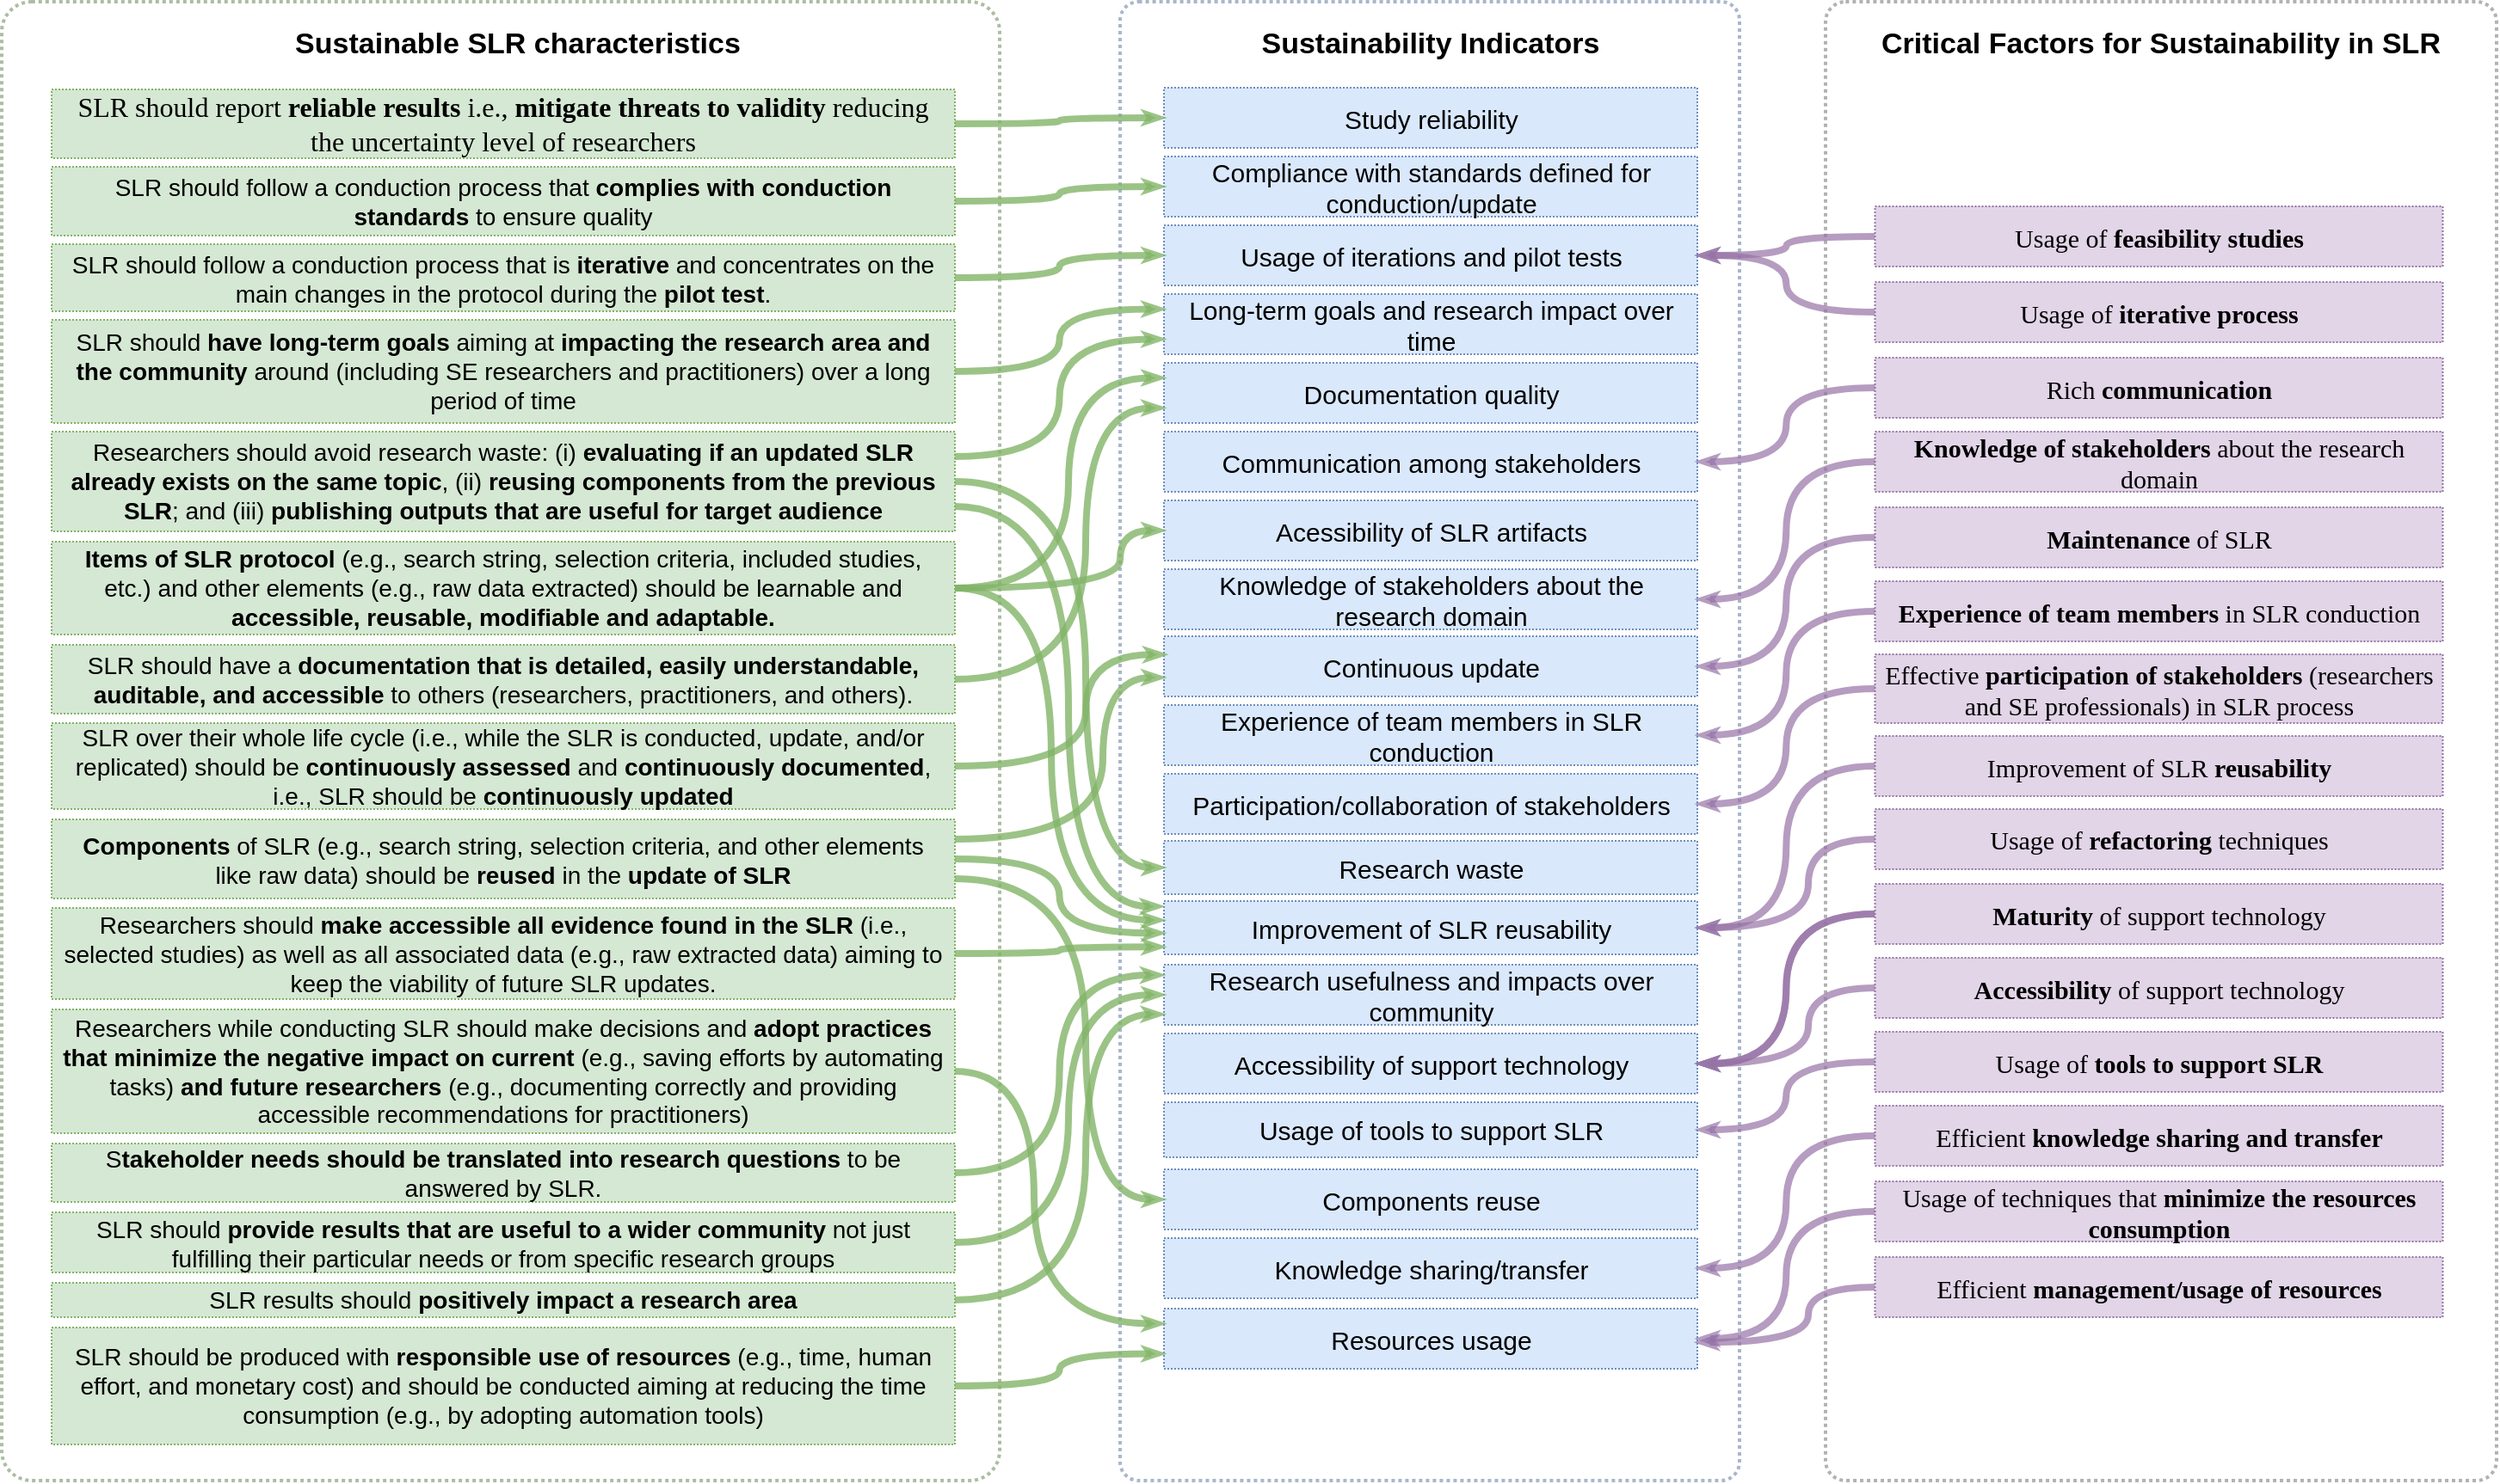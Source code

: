 <mxfile version="13.6.2" type="device"><diagram id="CXnkz5KmxbdY6zmD_tjR" name="indicators"><mxGraphModel dx="1021" dy="600" grid="1" gridSize="10" guides="1" tooltips="1" connect="1" arrows="1" fold="1" page="1" pageScale="1" pageWidth="850" pageHeight="1100" math="0" shadow="0"><root><mxCell id="0"/><mxCell id="1" parent="0"/><mxCell id="Otme-NaXZzfoUZ57lt9r-107" value="" style="rounded=1;whiteSpace=wrap;html=1;labelBackgroundColor=none;fillColor=none;fontSize=10;align=center;arcSize=3;dashed=1;strokeWidth=2;dashPattern=1 1;opacity=50;strokeColor=#5A7D48;" parent="1" vertex="1"><mxGeometry x="180" y="10" width="580" height="860" as="geometry"/></mxCell><mxCell id="Otme-NaXZzfoUZ57lt9r-109" value="" style="rounded=1;whiteSpace=wrap;html=1;labelBackgroundColor=none;fontSize=10;align=center;arcSize=3;dashed=1;strokeWidth=2;dashPattern=1 1;fillColor=none;opacity=50;strokeColor=#557096;" parent="1" vertex="1"><mxGeometry x="830" y="10" width="360" height="860" as="geometry"/></mxCell><mxCell id="Otme-NaXZzfoUZ57lt9r-111" value="" style="rounded=1;whiteSpace=wrap;html=1;labelBackgroundColor=none;strokeColor=#000000;fillColor=none;fontSize=10;align=center;arcSize=3;dashed=1;strokeWidth=2;dashPattern=1 1;opacity=30;" parent="1" vertex="1"><mxGeometry x="1240" y="10" width="390" height="860" as="geometry"/></mxCell><mxCell id="Otme-NaXZzfoUZ57lt9r-39" value="&lt;span style=&quot;font-size: 15px;&quot;&gt;Compliance with standards defined for conduction/update&lt;/span&gt;" style="rounded=0;whiteSpace=wrap;html=1;align=center;fillColor=#dae8fc;verticalAlign=middle;fontSize=15;strokeColor=#6c8ebf;labelBackgroundColor=none;dashed=1;dashPattern=1 1;" parent="1" vertex="1"><mxGeometry x="855.5" y="100" width="310" height="35" as="geometry"/></mxCell><mxCell id="Otme-NaXZzfoUZ57lt9r-40" value="&lt;span style=&quot;font-size: 15px;&quot;&gt;Usage of iterations and pilot tests&lt;/span&gt;" style="rounded=0;whiteSpace=wrap;html=1;align=center;fillColor=#dae8fc;verticalAlign=middle;fontSize=15;strokeColor=#6c8ebf;labelBackgroundColor=none;dashed=1;dashPattern=1 1;" parent="1" vertex="1"><mxGeometry x="855.5" y="140" width="310" height="35" as="geometry"/></mxCell><mxCell id="Otme-NaXZzfoUZ57lt9r-41" value="&lt;span style=&quot;font-size: 15px;&quot;&gt;Documentation quality&lt;/span&gt;" style="rounded=0;whiteSpace=wrap;html=1;align=center;fillColor=#dae8fc;verticalAlign=middle;fontSize=15;strokeColor=#6c8ebf;labelBackgroundColor=none;dashed=1;dashPattern=1 1;" parent="1" vertex="1"><mxGeometry x="855.5" y="220" width="310" height="35" as="geometry"/></mxCell><mxCell id="Otme-NaXZzfoUZ57lt9r-42" value="&lt;span style=&quot;font-size: 15px;&quot;&gt;Study reliability&lt;/span&gt;" style="rounded=0;whiteSpace=wrap;html=1;align=center;fillColor=#dae8fc;verticalAlign=middle;fontSize=15;strokeColor=#6c8ebf;labelBackgroundColor=none;dashed=1;dashPattern=1 1;" parent="1" vertex="1"><mxGeometry x="855.5" y="60" width="310" height="35" as="geometry"/></mxCell><mxCell id="Otme-NaXZzfoUZ57lt9r-43" value="&lt;span style=&quot;font-size: 15px;&quot;&gt;Resources usage&lt;/span&gt;" style="rounded=0;whiteSpace=wrap;html=1;align=center;fillColor=#dae8fc;verticalAlign=middle;fontSize=15;strokeColor=#6c8ebf;labelBackgroundColor=none;dashed=1;dashPattern=1 1;" parent="1" vertex="1"><mxGeometry x="855.5" y="770" width="310" height="35" as="geometry"/></mxCell><mxCell id="Otme-NaXZzfoUZ57lt9r-44" value="&lt;span style=&quot;font-size: 15px;&quot;&gt;Communication among stakeholders&lt;/span&gt;" style="rounded=0;whiteSpace=wrap;html=1;align=center;fillColor=#dae8fc;verticalAlign=middle;fontSize=15;strokeColor=#6c8ebf;labelBackgroundColor=none;dashed=1;dashPattern=1 1;" parent="1" vertex="1"><mxGeometry x="855.5" y="260" width="310" height="35" as="geometry"/></mxCell><mxCell id="Otme-NaXZzfoUZ57lt9r-45" value="&lt;span style=&quot;font-size: 15px&quot;&gt;Participation/collaboration of stakeholders &lt;br&gt;&lt;/span&gt;" style="rounded=0;whiteSpace=wrap;html=1;align=center;fillColor=#dae8fc;verticalAlign=middle;fontSize=15;strokeColor=#6c8ebf;labelBackgroundColor=none;dashed=1;dashPattern=1 1;" parent="1" vertex="1"><mxGeometry x="855.5" y="459" width="310" height="35" as="geometry"/></mxCell><mxCell id="Otme-NaXZzfoUZ57lt9r-46" value="&lt;span style=&quot;font-size: 15px;&quot;&gt;Experience of team members in SLR conduction&lt;/span&gt;" style="rounded=0;whiteSpace=wrap;html=1;align=center;fillColor=#dae8fc;verticalAlign=middle;fontSize=15;strokeColor=#6c8ebf;labelBackgroundColor=none;dashed=1;dashPattern=1 1;" parent="1" vertex="1"><mxGeometry x="855.5" y="419" width="310" height="35" as="geometry"/></mxCell><mxCell id="Otme-NaXZzfoUZ57lt9r-47" value="&lt;span style=&quot;font-size: 15px;&quot;&gt;Knowledge of stakeholders about the research domain&lt;/span&gt;" style="rounded=0;whiteSpace=wrap;html=1;align=center;fillColor=#dae8fc;verticalAlign=middle;fontSize=15;strokeColor=#6c8ebf;labelBackgroundColor=none;dashed=1;dashPattern=1 1;" parent="1" vertex="1"><mxGeometry x="855.5" y="340" width="310" height="35" as="geometry"/></mxCell><mxCell id="Otme-NaXZzfoUZ57lt9r-48" value="&lt;span style=&quot;font-size: 15px&quot;&gt;Knowledge sharing/transfer  &lt;/span&gt;" style="rounded=0;whiteSpace=wrap;html=1;align=center;fillColor=#dae8fc;verticalAlign=middle;fontSize=15;strokeColor=#6c8ebf;labelBackgroundColor=none;dashed=1;dashPattern=1 1;" parent="1" vertex="1"><mxGeometry x="855.5" y="729" width="310" height="35" as="geometry"/></mxCell><mxCell id="Otme-NaXZzfoUZ57lt9r-49" value="&lt;span style=&quot;font-size: 15px;&quot;&gt;Acessibility of SLR artifacts&lt;/span&gt;" style="rounded=0;whiteSpace=wrap;html=1;align=center;fillColor=#dae8fc;verticalAlign=middle;fontSize=15;strokeColor=#6c8ebf;labelBackgroundColor=none;dashed=1;dashPattern=1 1;" parent="1" vertex="1"><mxGeometry x="855.5" y="300" width="310" height="35" as="geometry"/></mxCell><mxCell id="Otme-NaXZzfoUZ57lt9r-50" value="&lt;span style=&quot;font-size: 15px;&quot;&gt;Research waste&lt;/span&gt;" style="rounded=0;whiteSpace=wrap;html=1;align=center;fillColor=#dae8fc;verticalAlign=middle;fontSize=15;strokeColor=#6c8ebf;labelBackgroundColor=none;dashed=1;dashPattern=1 1;" parent="1" vertex="1"><mxGeometry x="855.5" y="498" width="310" height="31" as="geometry"/></mxCell><mxCell id="Otme-NaXZzfoUZ57lt9r-51" value="&lt;span style=&quot;font-size: 15px;&quot;&gt;Improvement of SLR reusability &lt;/span&gt;" style="rounded=0;whiteSpace=wrap;html=1;align=center;fillColor=#dae8fc;verticalAlign=middle;fontSize=15;strokeColor=#6c8ebf;labelBackgroundColor=none;dashed=1;dashPattern=1 1;" parent="1" vertex="1"><mxGeometry x="855.5" y="533" width="310" height="31" as="geometry"/></mxCell><mxCell id="Otme-NaXZzfoUZ57lt9r-52" value="&lt;span style=&quot;font-size: 15px;&quot;&gt;Usage of tools to support SLR&lt;/span&gt;" style="rounded=0;whiteSpace=wrap;html=1;align=center;fillColor=#dae8fc;verticalAlign=middle;fontSize=15;strokeColor=#6c8ebf;labelBackgroundColor=none;dashed=1;dashPattern=1 1;" parent="1" vertex="1"><mxGeometry x="855.5" y="650" width="310" height="32" as="geometry"/></mxCell><mxCell id="Otme-NaXZzfoUZ57lt9r-53" value="&lt;span style=&quot;font-size: 15px&quot;&gt;Accessibility of support technology&lt;/span&gt;" style="rounded=0;whiteSpace=wrap;html=1;align=center;fillColor=#dae8fc;verticalAlign=middle;fontSize=15;strokeColor=#6c8ebf;labelBackgroundColor=none;dashed=1;dashPattern=1 1;spacing=2;" parent="1" vertex="1"><mxGeometry x="855.5" y="610" width="310" height="35" as="geometry"/></mxCell><mxCell id="Otme-NaXZzfoUZ57lt9r-54" value="Continuous update" style="rounded=0;whiteSpace=wrap;html=1;align=center;fillColor=#dae8fc;verticalAlign=middle;fontSize=15;strokeColor=#6c8ebf;labelBackgroundColor=none;dashed=1;dashPattern=1 1;" parent="1" vertex="1"><mxGeometry x="855.5" y="379" width="310" height="35" as="geometry"/></mxCell><mxCell id="Otme-NaXZzfoUZ57lt9r-55" value="&lt;span style=&quot;font-size: 15px;&quot;&gt;Components reuse&lt;/span&gt;" style="rounded=0;whiteSpace=wrap;html=1;align=center;fillColor=#dae8fc;verticalAlign=middle;fontSize=15;strokeColor=#6c8ebf;labelBackgroundColor=none;dashed=1;dashPattern=1 1;" parent="1" vertex="1"><mxGeometry x="855.5" y="689" width="310" height="35" as="geometry"/></mxCell><mxCell id="Otme-NaXZzfoUZ57lt9r-56" value="Long-term goals and research impact over time" style="rounded=0;whiteSpace=wrap;html=1;align=center;fillColor=#dae8fc;verticalAlign=middle;fontSize=15;strokeColor=#6c8ebf;labelBackgroundColor=none;dashed=1;dashPattern=1 1;" parent="1" vertex="1"><mxGeometry x="855.5" y="180" width="310" height="35" as="geometry"/></mxCell><mxCell id="Otme-NaXZzfoUZ57lt9r-57" value="&lt;span style=&quot;text-align: left; font-size: 15px;&quot;&gt;&lt;font style=&quot;font-size: 15px;&quot;&gt;Research usefulness and impacts over community&lt;/font&gt;&lt;/span&gt;" style="rounded=0;whiteSpace=wrap;html=1;align=center;fillColor=#dae8fc;verticalAlign=middle;fontSize=15;strokeColor=#6c8ebf;labelBackgroundColor=none;dashed=1;dashPattern=1 1;" parent="1" vertex="1"><mxGeometry x="855.5" y="570" width="310" height="35" as="geometry"/></mxCell><mxCell id="Otme-NaXZzfoUZ57lt9r-58" value="&lt;span style=&quot;font-family: calibri; font-size: 15px;&quot;&gt;Rich&amp;nbsp;&lt;/span&gt;&lt;b style=&quot;font-family: calibri; font-size: 15px;&quot;&gt;communication&lt;/b&gt;" style="rounded=0;whiteSpace=wrap;html=1;align=center;fillColor=#e1d5e7;strokeColor=#9673a6;dashed=1;dashPattern=1 1;fontSize=15;" parent="1" vertex="1"><mxGeometry x="1268.75" y="217" width="330" height="35" as="geometry"/></mxCell><mxCell id="Otme-NaXZzfoUZ57lt9r-59" value="&lt;span style=&quot;font-family: calibri; font-size: 15px;&quot;&gt;Effective&amp;nbsp;&lt;/span&gt;&lt;b style=&quot;font-family: calibri; font-size: 15px;&quot;&gt;participation of stakeholders&lt;/b&gt;&lt;span style=&quot;font-family: calibri; font-size: 15px;&quot;&gt;&amp;nbsp;(researchers and SE professionals) in SLR process&lt;/span&gt;" style="rounded=0;whiteSpace=wrap;html=1;align=center;fillColor=#e1d5e7;strokeColor=#9673a6;dashed=1;dashPattern=1 1;fontSize=15;" parent="1" vertex="1"><mxGeometry x="1268.75" y="389.5" width="330" height="40" as="geometry"/></mxCell><mxCell id="Otme-NaXZzfoUZ57lt9r-60" value="&lt;b style=&quot;font-family: calibri; font-size: 15px;&quot;&gt;Knowledge of stakeholders&lt;/b&gt;&lt;span style=&quot;font-family: calibri; font-size: 15px;&quot;&gt;&amp;nbsp;about the research domain&lt;/span&gt;" style="rounded=0;whiteSpace=wrap;html=1;align=center;fillColor=#e1d5e7;strokeColor=#9673a6;dashed=1;dashPattern=1 1;fontSize=15;" parent="1" vertex="1"><mxGeometry x="1268.75" y="260" width="330" height="35" as="geometry"/></mxCell><mxCell id="Otme-NaXZzfoUZ57lt9r-61" value="&lt;b style=&quot;font-family: calibri; font-size: 15px;&quot;&gt;Experience of team members&lt;/b&gt;&lt;span style=&quot;font-family: calibri; font-size: 15px;&quot;&gt;&amp;nbsp;in SLR conduction&lt;/span&gt;" style="rounded=0;whiteSpace=wrap;html=1;align=center;fillColor=#e1d5e7;strokeColor=#9673a6;dashed=1;dashPattern=1 1;fontSize=15;" parent="1" vertex="1"><mxGeometry x="1268.75" y="347" width="330" height="35" as="geometry"/></mxCell><mxCell id="Otme-NaXZzfoUZ57lt9r-62" value="&lt;span style=&quot;font-family: calibri; font-size: 15px;&quot;&gt;Improvement of SLR&amp;nbsp;&lt;/span&gt;&lt;b style=&quot;font-family: calibri; font-size: 15px;&quot;&gt;reusability&lt;/b&gt;" style="rounded=0;whiteSpace=wrap;html=1;align=center;fillColor=#e1d5e7;strokeColor=#9673a6;dashed=1;dashPattern=1 1;fontSize=15;" parent="1" vertex="1"><mxGeometry x="1268.75" y="437" width="330" height="35" as="geometry"/></mxCell><mxCell id="Otme-NaXZzfoUZ57lt9r-63" value="&lt;span style=&quot;font-family: calibri; font-size: 15px;&quot;&gt;Usage of&amp;nbsp;&lt;/span&gt;&lt;b style=&quot;font-family: calibri; font-size: 15px;&quot;&gt;refactoring&amp;nbsp;&lt;/b&gt;&lt;span style=&quot;font-family: calibri; font-size: 15px;&quot;&gt;techniques&lt;/span&gt;" style="rounded=0;whiteSpace=wrap;html=1;align=center;fillColor=#e1d5e7;strokeColor=#9673a6;dashed=1;dashPattern=1 1;fontSize=15;" parent="1" vertex="1"><mxGeometry x="1268.75" y="479.5" width="330" height="35" as="geometry"/></mxCell><mxCell id="Otme-NaXZzfoUZ57lt9r-64" value="&lt;span style=&quot;font-family: calibri; font-size: 15px;&quot;&gt;Efficient&amp;nbsp;&lt;/span&gt;&lt;b style=&quot;font-family: calibri; font-size: 15px;&quot;&gt;knowledge sharing and transfer&lt;/b&gt;" style="rounded=0;whiteSpace=wrap;html=1;align=center;fillColor=#e1d5e7;strokeColor=#9673a6;dashed=1;dashPattern=1 1;fontSize=15;" parent="1" vertex="1"><mxGeometry x="1268.75" y="652" width="330" height="35" as="geometry"/></mxCell><mxCell id="Otme-NaXZzfoUZ57lt9r-65" value="&lt;span style=&quot;font-family: calibri; font-size: 15px;&quot;&gt;Usage of&amp;nbsp;&lt;/span&gt;&lt;b style=&quot;font-family: calibri; font-size: 15px;&quot;&gt;tools to support SLR&lt;/b&gt;" style="rounded=0;whiteSpace=wrap;html=1;align=center;fillColor=#e1d5e7;strokeColor=#9673a6;dashed=1;dashPattern=1 1;fontSize=15;" parent="1" vertex="1"><mxGeometry x="1268.75" y="609" width="330" height="35" as="geometry"/></mxCell><mxCell id="Otme-NaXZzfoUZ57lt9r-125" style="edgeStyle=orthogonalEdgeStyle;curved=1;orthogonalLoop=1;jettySize=auto;html=1;entryX=1;entryY=0.5;entryDx=0;entryDy=0;startArrow=none;startFill=0;startSize=0;sourcePerimeterSpacing=0;endArrow=classicThin;endFill=1;endSize=0;targetPerimeterSpacing=0;strokeColor=#9673a6;strokeWidth=4;fillColor=#e1d5e7;fontSize=10;opacity=70;" parent="1" source="Otme-NaXZzfoUZ57lt9r-66" target="Otme-NaXZzfoUZ57lt9r-53" edge="1"><mxGeometry relative="1" as="geometry"/></mxCell><mxCell id="Otme-NaXZzfoUZ57lt9r-67" value="&lt;b style=&quot;font-family: calibri; font-size: 15px;&quot;&gt;Accessibility&amp;nbsp;&lt;/b&gt;&lt;span style=&quot;font-family: calibri; font-size: 15px;&quot;&gt;of support technology&lt;/span&gt;" style="rounded=0;whiteSpace=wrap;html=1;align=center;fillColor=#e1d5e7;strokeColor=#9673a6;dashed=1;dashPattern=1 1;fontSize=15;" parent="1" vertex="1"><mxGeometry x="1268.75" y="566" width="330" height="35" as="geometry"/></mxCell><mxCell id="Otme-NaXZzfoUZ57lt9r-68" value="&lt;span style=&quot;font-family: calibri; font-size: 15px;&quot;&gt;Usage of techniques that&amp;nbsp;&lt;/span&gt;&lt;b style=&quot;font-family: calibri; font-size: 15px;&quot;&gt;minimize the resources consumption&lt;/b&gt;" style="rounded=0;whiteSpace=wrap;html=1;align=center;fillColor=#e1d5e7;strokeColor=#9673a6;dashed=1;dashPattern=1 1;fontSize=15;" parent="1" vertex="1"><mxGeometry x="1268.75" y="696" width="330" height="35" as="geometry"/></mxCell><mxCell id="Otme-NaXZzfoUZ57lt9r-124" style="edgeStyle=orthogonalEdgeStyle;curved=1;orthogonalLoop=1;jettySize=auto;html=1;startArrow=none;startFill=0;startSize=0;sourcePerimeterSpacing=0;endArrow=classicThin;endFill=1;endSize=0;targetPerimeterSpacing=0;strokeColor=#9673a6;strokeWidth=4;fillColor=#e1d5e7;fontSize=10;opacity=70;exitX=0;exitY=0.5;exitDx=0;exitDy=0;entryX=0.999;entryY=0.56;entryDx=0;entryDy=0;entryPerimeter=0;" parent="1" source="Otme-NaXZzfoUZ57lt9r-69" target="Otme-NaXZzfoUZ57lt9r-43" edge="1"><mxGeometry relative="1" as="geometry"><Array as="points"><mxPoint x="1230" y="758"/><mxPoint x="1230" y="790"/></Array></mxGeometry></mxCell><mxCell id="Otme-NaXZzfoUZ57lt9r-69" value="&lt;span style=&quot;font-family: calibri; font-size: 15px;&quot;&gt;Efficient&amp;nbsp;&lt;/span&gt;&lt;b style=&quot;font-family: calibri; font-size: 15px;&quot;&gt;management/usage of resources&lt;/b&gt;" style="rounded=0;whiteSpace=wrap;html=1;align=center;fillColor=#e1d5e7;strokeColor=#9673a6;dashed=1;dashPattern=1 1;fontSize=15;" parent="1" vertex="1"><mxGeometry x="1268.75" y="740" width="330" height="35" as="geometry"/></mxCell><mxCell id="Otme-NaXZzfoUZ57lt9r-123" style="edgeStyle=orthogonalEdgeStyle;curved=1;orthogonalLoop=1;jettySize=auto;html=1;entryX=1;entryY=0.5;entryDx=0;entryDy=0;startArrow=none;startFill=0;startSize=0;sourcePerimeterSpacing=0;endArrow=classicThin;endFill=1;endSize=0;targetPerimeterSpacing=0;strokeColor=#9673a6;strokeWidth=4;fillColor=#e1d5e7;fontSize=10;opacity=70;" parent="1" source="Otme-NaXZzfoUZ57lt9r-70" target="Otme-NaXZzfoUZ57lt9r-40" edge="1"><mxGeometry relative="1" as="geometry"/></mxCell><mxCell id="Otme-NaXZzfoUZ57lt9r-70" value="&lt;span style=&quot;font-family: calibri; font-size: 15px;&quot;&gt;Usage of&amp;nbsp;&lt;/span&gt;&lt;b style=&quot;font-family: calibri; font-size: 15px;&quot;&gt;feasibility studies&lt;/b&gt;" style="rounded=0;whiteSpace=wrap;html=1;align=center;fillColor=#e1d5e7;strokeColor=#9673a6;dashed=1;dashPattern=1 1;fontSize=15;" parent="1" vertex="1"><mxGeometry x="1268.75" y="129" width="330" height="35" as="geometry"/></mxCell><mxCell id="Otme-NaXZzfoUZ57lt9r-71" value="&lt;b style=&quot;font-family: calibri; font-size: 15px;&quot;&gt;Maintenance&amp;nbsp;&lt;/b&gt;&lt;span style=&quot;font-family: calibri; font-size: 15px;&quot;&gt;of SLR&lt;/span&gt;" style="rounded=0;whiteSpace=wrap;html=1;align=center;fillColor=#e1d5e7;strokeColor=#9673a6;dashed=1;dashPattern=1 1;fontSize=15;" parent="1" vertex="1"><mxGeometry x="1268.75" y="304" width="330" height="35" as="geometry"/></mxCell><mxCell id="Otme-NaXZzfoUZ57lt9r-122" style="edgeStyle=orthogonalEdgeStyle;curved=1;orthogonalLoop=1;jettySize=auto;html=1;entryX=1;entryY=0.5;entryDx=0;entryDy=0;startArrow=none;startFill=0;startSize=0;endArrow=classicThin;endFill=1;endSize=0;targetPerimeterSpacing=0;strokeColor=#9673a6;strokeWidth=4;fillColor=#e1d5e7;fontSize=10;opacity=70;sourcePerimeterSpacing=0;" parent="1" source="Otme-NaXZzfoUZ57lt9r-72" target="Otme-NaXZzfoUZ57lt9r-40" edge="1"><mxGeometry relative="1" as="geometry"/></mxCell><mxCell id="Otme-NaXZzfoUZ57lt9r-72" value="&lt;span style=&quot;font-family: calibri; font-size: 15px;&quot;&gt;Usage of&amp;nbsp;&lt;/span&gt;&lt;b style=&quot;font-family: calibri; font-size: 15px;&quot;&gt;iterative process&lt;/b&gt;" style="rounded=0;whiteSpace=wrap;html=1;align=center;fillColor=#e1d5e7;strokeColor=#9673a6;dashed=1;dashPattern=1 1;fontSize=15;" parent="1" vertex="1"><mxGeometry x="1268.75" y="173" width="330" height="35" as="geometry"/></mxCell><mxCell id="Otme-NaXZzfoUZ57lt9r-73" style="edgeStyle=orthogonalEdgeStyle;orthogonalLoop=1;jettySize=auto;html=1;entryX=0;entryY=0.5;entryDx=0;entryDy=0;strokeWidth=4;fillColor=#d5e8d4;endSize=0;endArrow=classicThin;endFill=1;targetPerimeterSpacing=0;curved=1;exitX=1;exitY=0.5;exitDx=0;exitDy=0;opacity=80;strokeColor=#82B568;startSize=0;" parent="1" source="Otme-NaXZzfoUZ57lt9r-20" target="Otme-NaXZzfoUZ57lt9r-39" edge="1"><mxGeometry relative="1" as="geometry"/></mxCell><mxCell id="Otme-NaXZzfoUZ57lt9r-20" value="&lt;span style=&quot;font-size: 14px;&quot;&gt;SLR should follow a conduction process that &lt;b style=&quot;font-size: 14px;&quot;&gt;complies with conduction standards&lt;/b&gt; to ensure quality&lt;/span&gt;" style="rounded=0;whiteSpace=wrap;html=1;align=center;fillColor=#d5e8d4;fontSize=14;strokeColor=#82b366;spacing=7;dashed=1;dashPattern=1 1;" parent="1" vertex="1"><mxGeometry x="209" y="106" width="525" height="40" as="geometry"/></mxCell><mxCell id="Otme-NaXZzfoUZ57lt9r-19" value="&lt;font style=&quot;font-size: 16px&quot;&gt;&lt;span style=&quot;font-family: &amp;#34;calibri&amp;#34;&quot;&gt;SLR should report&amp;nbsp;&lt;/span&gt;&lt;b style=&quot;font-family: &amp;#34;calibri&amp;#34;&quot;&gt;reliable results&amp;nbsp;&lt;/b&gt;&lt;span style=&quot;font-family: &amp;#34;calibri&amp;#34;&quot;&gt;i.e.,&amp;nbsp;&lt;/span&gt;&lt;b style=&quot;font-family: &amp;#34;calibri&amp;#34;&quot;&gt;mitigate threats to validity&lt;/b&gt;&lt;span style=&quot;font-family: &amp;#34;calibri&amp;#34;&quot;&gt;&amp;nbsp;reducing the uncertainty level of researchers&lt;/span&gt;&lt;/font&gt;" style="rounded=0;whiteSpace=wrap;html=1;align=center;fillColor=#d5e8d4;fontSize=14;strokeColor=#82b366;spacing=7;dashed=1;dashPattern=1 1;" parent="1" vertex="1"><mxGeometry x="209" y="61" width="525" height="40" as="geometry"/></mxCell><mxCell id="Otme-NaXZzfoUZ57lt9r-21" style="edgeStyle=orthogonalEdgeStyle;orthogonalLoop=1;jettySize=auto;html=1;strokeWidth=4;entryX=0;entryY=0.5;entryDx=0;entryDy=0;fillColor=#d5e8d4;endSize=0;endArrow=classicThin;endFill=1;targetPerimeterSpacing=0;curved=1;opacity=80;strokeColor=#82B568;startSize=0;" parent="1" source="Otme-NaXZzfoUZ57lt9r-19" target="Otme-NaXZzfoUZ57lt9r-42" edge="1"><mxGeometry relative="1" as="geometry"><mxPoint x="808" y="250" as="targetPoint"/></mxGeometry></mxCell><mxCell id="Otme-NaXZzfoUZ57lt9r-74" style="edgeStyle=orthogonalEdgeStyle;orthogonalLoop=1;jettySize=auto;html=1;entryX=0;entryY=0.5;entryDx=0;entryDy=0;strokeWidth=4;fillColor=#d5e8d4;endSize=0;endArrow=classicThin;endFill=1;targetPerimeterSpacing=0;curved=1;opacity=80;strokeColor=#82B568;startSize=0;" parent="1" source="Otme-NaXZzfoUZ57lt9r-22" target="Otme-NaXZzfoUZ57lt9r-40" edge="1"><mxGeometry relative="1" as="geometry"/></mxCell><mxCell id="Otme-NaXZzfoUZ57lt9r-22" value="&lt;span style=&quot;font-size: 14px;&quot;&gt;SLR should follow a conduction process that is &lt;b style=&quot;font-size: 14px;&quot;&gt;iterative &lt;/b&gt;and concentrates on the main changes in the protocol during the &lt;b style=&quot;font-size: 14px;&quot;&gt;pilot test&lt;/b&gt;. &lt;/span&gt;" style="rounded=0;whiteSpace=wrap;html=1;align=center;fillColor=#d5e8d4;fontSize=14;strokeColor=#82b366;labelBackgroundColor=none;spacing=7;dashed=1;dashPattern=1 1;" parent="1" vertex="1"><mxGeometry x="209" y="151" width="525" height="39" as="geometry"/></mxCell><mxCell id="Otme-NaXZzfoUZ57lt9r-75" style="edgeStyle=orthogonalEdgeStyle;orthogonalLoop=1;jettySize=auto;html=1;strokeWidth=4;entryX=0;entryY=0.25;entryDx=0;entryDy=0;fillColor=#d5e8d4;endSize=0;endArrow=classicThin;endFill=1;targetPerimeterSpacing=0;curved=1;opacity=80;strokeColor=#82B568;startSize=0;exitX=1;exitY=0.5;exitDx=0;exitDy=0;" parent="1" source="Otme-NaXZzfoUZ57lt9r-23" target="Otme-NaXZzfoUZ57lt9r-56" edge="1"><mxGeometry relative="1" as="geometry"><mxPoint x="810" y="490" as="targetPoint"/></mxGeometry></mxCell><mxCell id="Otme-NaXZzfoUZ57lt9r-23" value="&lt;span style=&quot;font-size: 14px;&quot;&gt;SLR should&lt;b style=&quot;font-size: 14px;&quot;&gt; have long-term goals &lt;/b&gt;aiming at &lt;b style=&quot;font-size: 14px;&quot;&gt;impacting the research area and the community&lt;/b&gt; around (including SE researchers and practitioners) over a long period of time&lt;/span&gt;" style="rounded=0;whiteSpace=wrap;html=1;align=center;fillColor=#d5e8d4;fontSize=14;strokeColor=#82b366;labelBackgroundColor=none;spacing=7;dashed=1;dashPattern=1 1;" parent="1" vertex="1"><mxGeometry x="209.0" y="195" width="525" height="60" as="geometry"/></mxCell><mxCell id="Otme-NaXZzfoUZ57lt9r-76" style="edgeStyle=orthogonalEdgeStyle;orthogonalLoop=1;jettySize=auto;html=1;entryX=0;entryY=0.75;entryDx=0;entryDy=0;strokeWidth=4;fillColor=#d5e8d4;endSize=0;endArrow=classicThin;endFill=1;targetPerimeterSpacing=0;curved=1;opacity=80;strokeColor=#82B568;startSize=0;" parent="1" source="Otme-NaXZzfoUZ57lt9r-24" target="Otme-NaXZzfoUZ57lt9r-43" edge="1"><mxGeometry relative="1" as="geometry"/></mxCell><mxCell id="Otme-NaXZzfoUZ57lt9r-24" value="&lt;span style=&quot;font-size: 14px;&quot;&gt;SLR should be produced with &lt;b style=&quot;font-size: 14px;&quot;&gt;responsible use of resources&lt;/b&gt; (e.g., time, human effort, and monetary cost) and should be conducted aiming at reducing the time consumption (e.g., by adopting automation tools) &lt;/span&gt;" style="rounded=0;whiteSpace=wrap;html=1;align=center;fillColor=#d5e8d4;fontSize=14;strokeColor=#82b366;labelBackgroundColor=none;spacing=7;dashed=1;dashPattern=1 1;" parent="1" vertex="1"><mxGeometry x="209" y="781" width="525" height="68" as="geometry"/></mxCell><mxCell id="Otme-NaXZzfoUZ57lt9r-77" style="edgeStyle=orthogonalEdgeStyle;orthogonalLoop=1;jettySize=auto;html=1;entryX=0;entryY=0.25;entryDx=0;entryDy=0;strokeWidth=4;fillColor=#d5e8d4;endSize=0;endArrow=classicThin;endFill=1;targetPerimeterSpacing=0;exitX=1;exitY=0.5;exitDx=0;exitDy=0;opacity=80;curved=1;strokeColor=#82B568;startSize=0;" parent="1" source="Otme-NaXZzfoUZ57lt9r-26" target="Otme-NaXZzfoUZ57lt9r-41" edge="1"><mxGeometry relative="1" as="geometry"><Array as="points"><mxPoint x="800" y="351"/><mxPoint x="800" y="229"/></Array></mxGeometry></mxCell><mxCell id="Otme-NaXZzfoUZ57lt9r-115" style="edgeStyle=orthogonalEdgeStyle;orthogonalLoop=1;jettySize=auto;html=1;entryX=0;entryY=0.75;entryDx=0;entryDy=0;endArrow=classicThin;endFill=1;endSize=0;targetPerimeterSpacing=0;strokeWidth=4;fontSize=10;opacity=80;fillColor=#d5e8d4;curved=1;strokeColor=#82B568;startSize=0;" parent="1" source="Otme-NaXZzfoUZ57lt9r-25" target="Otme-NaXZzfoUZ57lt9r-41" edge="1"><mxGeometry relative="1" as="geometry"><Array as="points"><mxPoint x="810" y="404"/><mxPoint x="810" y="246"/></Array></mxGeometry></mxCell><mxCell id="Otme-NaXZzfoUZ57lt9r-25" value="&lt;span style=&quot;font-size: 14px;&quot;&gt;SLR should have a &lt;b style=&quot;font-size: 14px;&quot;&gt;documentation that is detailed, easily understandable, auditable, and accessible&lt;/b&gt; to others (researchers, practitioners, and others). &lt;/span&gt;" style="rounded=0;whiteSpace=wrap;html=1;align=center;fillColor=#d5e8d4;fontSize=14;strokeColor=#82b366;labelBackgroundColor=none;spacing=7;dashed=1;dashPattern=1 1;" parent="1" vertex="1"><mxGeometry x="209.0" y="384" width="525" height="40" as="geometry"/></mxCell><mxCell id="Otme-NaXZzfoUZ57lt9r-78" style="edgeStyle=orthogonalEdgeStyle;orthogonalLoop=1;jettySize=auto;html=1;entryX=0;entryY=0.5;entryDx=0;entryDy=0;strokeWidth=4;fillColor=#d5e8d4;endSize=0;endArrow=classicThin;endFill=1;targetPerimeterSpacing=0;curved=1;exitX=1;exitY=0.5;exitDx=0;exitDy=0;opacity=80;strokeColor=#82B568;startSize=0;" parent="1" source="Otme-NaXZzfoUZ57lt9r-26" target="Otme-NaXZzfoUZ57lt9r-49" edge="1"><mxGeometry relative="1" as="geometry"><Array as="points"><mxPoint x="830" y="351"/><mxPoint x="830" y="318"/></Array></mxGeometry></mxCell><mxCell id="Otme-NaXZzfoUZ57lt9r-117" style="edgeStyle=orthogonalEdgeStyle;curved=1;orthogonalLoop=1;jettySize=auto;html=1;endArrow=classicThin;endFill=1;endSize=0;targetPerimeterSpacing=0;strokeWidth=4;fontSize=10;opacity=80;strokeColor=#82B568;startSize=0;entryX=-0.001;entryY=0.357;entryDx=0;entryDy=0;entryPerimeter=0;" parent="1" source="Otme-NaXZzfoUZ57lt9r-26" target="Otme-NaXZzfoUZ57lt9r-51" edge="1"><mxGeometry relative="1" as="geometry"><Array as="points"><mxPoint x="790" y="351"/><mxPoint x="790" y="544"/></Array><mxPoint x="820" y="530" as="targetPoint"/></mxGeometry></mxCell><mxCell id="Otme-NaXZzfoUZ57lt9r-26" value="&lt;span style=&quot;font-size: 14px;&quot;&gt;&lt;b style=&quot;font-size: 14px;&quot;&gt;Items of SLR protocol&lt;/b&gt; (e.g., search string, selection criteria, included studies, etc.)  and other elements (e.g., raw data extracted) should be learnable and &lt;b style=&quot;font-size: 14px;&quot;&gt;accessible, reusable, modifiable and adaptable.&lt;/b&gt;&lt;/span&gt;" style="rounded=0;whiteSpace=wrap;html=1;align=center;fillColor=#d5e8d4;fontSize=14;strokeColor=#82b366;labelBackgroundColor=none;spacing=7;dashed=1;dashPattern=1 1;" parent="1" vertex="1"><mxGeometry x="209" y="324" width="525" height="54" as="geometry"/></mxCell><mxCell id="Otme-NaXZzfoUZ57lt9r-79" style="edgeStyle=orthogonalEdgeStyle;orthogonalLoop=1;jettySize=auto;html=1;entryX=0;entryY=0.686;entryDx=0;entryDy=0;strokeWidth=4;fillColor=#d5e8d4;endSize=0;endArrow=classicThin;endFill=1;targetPerimeterSpacing=0;curved=1;opacity=80;strokeColor=#82B568;startSize=0;exitX=1;exitY=0.25;exitDx=0;exitDy=0;entryPerimeter=0;" parent="1" source="Otme-NaXZzfoUZ57lt9r-31" target="Otme-NaXZzfoUZ57lt9r-54" edge="1"><mxGeometry relative="1" as="geometry"><Array as="points"><mxPoint x="820" y="497"/><mxPoint x="820" y="403"/></Array></mxGeometry></mxCell><mxCell id="Otme-NaXZzfoUZ57lt9r-116" style="edgeStyle=orthogonalEdgeStyle;curved=1;orthogonalLoop=1;jettySize=auto;html=1;entryX=0;entryY=0.6;entryDx=0;entryDy=0;endArrow=classicThin;endFill=1;endSize=0;targetPerimeterSpacing=0;strokeWidth=4;fontSize=10;opacity=80;fillColor=#d5e8d4;strokeColor=#82B568;startSize=0;entryPerimeter=0;" parent="1" source="Otme-NaXZzfoUZ57lt9r-31" target="Otme-NaXZzfoUZ57lt9r-51" edge="1"><mxGeometry relative="1" as="geometry"/></mxCell><mxCell id="Otme-NaXZzfoUZ57lt9r-130" style="edgeStyle=orthogonalEdgeStyle;curved=1;orthogonalLoop=1;jettySize=auto;html=1;entryX=0;entryY=0.5;entryDx=0;entryDy=0;startArrow=none;startSize=0;endArrow=classicThin;endFill=1;endSize=0;targetPerimeterSpacing=0;strokeColor=#82B568;strokeWidth=4;fillColor=#d5e8d4;fontSize=11;opacity=80;exitX=1;exitY=0.75;exitDx=0;exitDy=0;" parent="1" source="Otme-NaXZzfoUZ57lt9r-31" target="Otme-NaXZzfoUZ57lt9r-55" edge="1"><mxGeometry relative="1" as="geometry"><Array as="points"><mxPoint x="810" y="520"/><mxPoint x="810" y="707"/></Array></mxGeometry></mxCell><mxCell id="Otme-NaXZzfoUZ57lt9r-31" value="&lt;span style=&quot;font-size: 14px;&quot;&gt;&lt;b style=&quot;font-size: 14px;&quot;&gt;Components &lt;/b&gt;of SLR (e.g., search string, selection criteria, and other elements like raw data) should be &lt;b style=&quot;font-size: 14px;&quot;&gt;reused &lt;/b&gt;in the &lt;b style=&quot;font-size: 14px;&quot;&gt;update of SLR &lt;/b&gt;&lt;/span&gt;" style="rounded=0;whiteSpace=wrap;html=1;align=center;fillColor=#d5e8d4;fontSize=14;strokeColor=#82b366;labelBackgroundColor=none;spacing=7;dashed=1;dashPattern=1 1;" parent="1" vertex="1"><mxGeometry x="209" y="485.5" width="525" height="46" as="geometry"/></mxCell><mxCell id="Otme-NaXZzfoUZ57lt9r-80" style="edgeStyle=orthogonalEdgeStyle;orthogonalLoop=1;jettySize=auto;html=1;strokeWidth=4;fillColor=#d5e8d4;endSize=0;endArrow=classicThin;endFill=1;targetPerimeterSpacing=0;curved=1;opacity=80;strokeColor=#82B568;startSize=0;entryX=0;entryY=0.86;entryDx=0;entryDy=0;entryPerimeter=0;" parent="1" source="Otme-NaXZzfoUZ57lt9r-32" target="Otme-NaXZzfoUZ57lt9r-51" edge="1"><mxGeometry relative="1" as="geometry"><mxPoint x="855" y="562" as="targetPoint"/></mxGeometry></mxCell><mxCell id="Otme-NaXZzfoUZ57lt9r-32" value="&lt;span style=&quot;font-size: 14px;&quot;&gt;Researchers should &lt;b style=&quot;font-size: 14px;&quot;&gt;make accessible all evidence found in the SLR&lt;/b&gt; (i.e., selected studies) as well as all associated data (e.g., raw extracted data) aiming to keep the viability of future SLR updates.  &lt;/span&gt;" style="rounded=0;whiteSpace=wrap;html=1;align=center;fillColor=#d5e8d4;fontSize=14;strokeColor=#82b366;labelBackgroundColor=none;spacing=7;dashed=1;dashPattern=1 1;" parent="1" vertex="1"><mxGeometry x="209" y="537" width="525" height="53" as="geometry"/></mxCell><mxCell id="Otme-NaXZzfoUZ57lt9r-81" style="edgeStyle=orthogonalEdgeStyle;orthogonalLoop=1;jettySize=auto;html=1;entryX=0;entryY=0.25;entryDx=0;entryDy=0;strokeWidth=4;fillColor=#d5e8d4;endSize=0;endArrow=classicThin;endFill=1;targetPerimeterSpacing=0;curved=1;opacity=80;strokeColor=#82B568;startSize=0;" parent="1" source="Otme-NaXZzfoUZ57lt9r-33" target="Otme-NaXZzfoUZ57lt9r-43" edge="1"><mxGeometry relative="1" as="geometry"><Array as="points"><mxPoint x="780" y="632"/><mxPoint x="780" y="779"/></Array></mxGeometry></mxCell><mxCell id="Otme-NaXZzfoUZ57lt9r-33" value="&lt;font style=&quot;font-size: 14px;&quot;&gt;Researchers while conducting SLR should make decisions and &lt;b style=&quot;font-size: 14px;&quot;&gt;adopt practices that minimize the negative impact on current &lt;/b&gt;(e.g., saving efforts by automating tasks) &lt;b style=&quot;font-size: 14px;&quot;&gt;and future researchers&lt;/b&gt; (e.g., documenting correctly and providing accessible recommendations for practitioners)  &lt;/font&gt;" style="rounded=0;whiteSpace=wrap;html=1;align=center;fillColor=#d5e8d4;fontSize=14;strokeColor=#82b366;labelBackgroundColor=none;spacing=7;dashed=1;dashPattern=1 1;" parent="1" vertex="1"><mxGeometry x="209" y="596" width="525" height="72" as="geometry"/></mxCell><mxCell id="Otme-NaXZzfoUZ57lt9r-82" style="edgeStyle=orthogonalEdgeStyle;orthogonalLoop=1;jettySize=auto;html=1;entryX=-0.002;entryY=0.173;entryDx=0;entryDy=0;strokeWidth=4;fillColor=#d5e8d4;endSize=0;endArrow=classicThin;endFill=1;targetPerimeterSpacing=0;curved=1;opacity=80;strokeColor=#82B568;startSize=0;entryPerimeter=0;" parent="1" source="Otme-NaXZzfoUZ57lt9r-34" target="Otme-NaXZzfoUZ57lt9r-57" edge="1"><mxGeometry relative="1" as="geometry"/></mxCell><mxCell id="Otme-NaXZzfoUZ57lt9r-34" value="&lt;span style=&quot;font-size: 14px;&quot;&gt;S&lt;b style=&quot;font-size: 14px;&quot;&gt;takeholder needs should be translated into research questions&lt;/b&gt; to be answered by SLR.&lt;/span&gt;" style="rounded=0;whiteSpace=wrap;html=1;align=center;fillColor=#d5e8d4;fontSize=14;strokeColor=#82b366;labelBackgroundColor=none;spacing=7;dashed=1;dashPattern=1 1;" parent="1" vertex="1"><mxGeometry x="209" y="674" width="525" height="34" as="geometry"/></mxCell><mxCell id="Otme-NaXZzfoUZ57lt9r-119" style="edgeStyle=orthogonalEdgeStyle;curved=1;orthogonalLoop=1;jettySize=auto;html=1;entryX=0;entryY=0.5;entryDx=0;entryDy=0;endArrow=classicThin;endFill=1;endSize=0;targetPerimeterSpacing=0;strokeWidth=4;fontSize=10;opacity=80;strokeColor=#82B568;startSize=0;" parent="1" source="Otme-NaXZzfoUZ57lt9r-35" target="Otme-NaXZzfoUZ57lt9r-57" edge="1"><mxGeometry relative="1" as="geometry"><Array as="points"><mxPoint x="800" y="732"/><mxPoint x="800" y="588"/></Array></mxGeometry></mxCell><mxCell id="Otme-NaXZzfoUZ57lt9r-35" value="&lt;span style=&quot;font-size: 14px;&quot;&gt;SLR should &lt;b style=&quot;font-size: 14px;&quot;&gt;provide results that are useful to a wider community&lt;/b&gt; not just fulfilling their particular needs or from specific research groups &lt;/span&gt;" style="rounded=0;whiteSpace=wrap;html=1;align=center;fillColor=#d5e8d4;fontSize=14;strokeColor=#82b366;labelBackgroundColor=none;spacing=7;dashed=1;dashPattern=1 1;" parent="1" vertex="1"><mxGeometry x="209" y="714" width="525" height="35" as="geometry"/></mxCell><mxCell id="Otme-NaXZzfoUZ57lt9r-83" style="edgeStyle=orthogonalEdgeStyle;orthogonalLoop=1;jettySize=auto;html=1;entryX=-0.001;entryY=0.824;entryDx=0;entryDy=0;strokeWidth=4;fillColor=#d5e8d4;endSize=0;endArrow=classicThin;endFill=1;targetPerimeterSpacing=0;curved=1;opacity=80;strokeColor=#82B568;startSize=0;entryPerimeter=0;" parent="1" source="Otme-NaXZzfoUZ57lt9r-36" target="Otme-NaXZzfoUZ57lt9r-57" edge="1"><mxGeometry relative="1" as="geometry"><Array as="points"><mxPoint x="810" y="765"/><mxPoint x="810" y="599"/></Array></mxGeometry></mxCell><mxCell id="Otme-NaXZzfoUZ57lt9r-36" value="&lt;span style=&quot;font-size: 14px;&quot;&gt;SLR results should &lt;b style=&quot;font-size: 14px;&quot;&gt;positively impact a research area&lt;/b&gt;&lt;/span&gt;" style="rounded=0;whiteSpace=wrap;html=1;align=center;fillColor=#d5e8d4;fontSize=14;strokeColor=#82b366;labelBackgroundColor=none;spacing=7;dashed=1;dashPattern=1 1;" parent="1" vertex="1"><mxGeometry x="209.0" y="755" width="525" height="20" as="geometry"/></mxCell><mxCell id="Otme-NaXZzfoUZ57lt9r-84" style="edgeStyle=orthogonalEdgeStyle;orthogonalLoop=1;jettySize=auto;html=1;entryX=0;entryY=0.75;entryDx=0;entryDy=0;strokeWidth=4;fillColor=#d5e8d4;endSize=0;endArrow=classicThin;endFill=1;targetPerimeterSpacing=0;curved=1;exitX=1;exitY=0.25;exitDx=0;exitDy=0;opacity=80;strokeColor=#82B568;startSize=0;" parent="1" source="Otme-NaXZzfoUZ57lt9r-37" target="Otme-NaXZzfoUZ57lt9r-56" edge="1"><mxGeometry relative="1" as="geometry"/></mxCell><mxCell id="Otme-NaXZzfoUZ57lt9r-113" style="edgeStyle=orthogonalEdgeStyle;orthogonalLoop=1;jettySize=auto;html=1;entryX=-0.003;entryY=0.102;entryDx=0;entryDy=0;endArrow=classicThin;endFill=1;endSize=0;targetPerimeterSpacing=0;strokeWidth=4;fontSize=10;fillColor=#d5e8d4;opacity=80;curved=1;strokeColor=#82B568;startSize=0;entryPerimeter=0;exitX=1;exitY=0.75;exitDx=0;exitDy=0;" parent="1" source="Otme-NaXZzfoUZ57lt9r-37" target="Otme-NaXZzfoUZ57lt9r-51" edge="1"><mxGeometry relative="1" as="geometry"><Array as="points"><mxPoint x="800" y="304"/><mxPoint x="800" y="536"/></Array></mxGeometry></mxCell><mxCell id="Otme-NaXZzfoUZ57lt9r-114" style="edgeStyle=orthogonalEdgeStyle;orthogonalLoop=1;jettySize=auto;html=1;entryX=0;entryY=0.5;entryDx=0;entryDy=0;endArrow=classicThin;endFill=1;endSize=0;targetPerimeterSpacing=0;strokeWidth=4;fontSize=10;opacity=80;fillColor=#d5e8d4;curved=1;strokeColor=#82B568;startSize=0;exitX=1;exitY=0.5;exitDx=0;exitDy=0;" parent="1" source="Otme-NaXZzfoUZ57lt9r-37" target="Otme-NaXZzfoUZ57lt9r-50" edge="1"><mxGeometry relative="1" as="geometry"><Array as="points"><mxPoint x="810" y="289"/><mxPoint x="810" y="514"/></Array></mxGeometry></mxCell><mxCell id="Otme-NaXZzfoUZ57lt9r-37" value="&lt;span style=&quot;font-size: 14px;&quot;&gt;Researchers should avoid research waste: (i) &lt;b style=&quot;font-size: 14px;&quot;&gt;evaluating if an updated SLR already exists on the same topic&lt;/b&gt;, (ii) &lt;b style=&quot;font-size: 14px;&quot;&gt;reusing components from the previous SLR&lt;/b&gt;; and (iii) &lt;b style=&quot;font-size: 14px;&quot;&gt;publishing outputs that are useful for target audience&lt;/b&gt;&lt;/span&gt;" style="rounded=0;whiteSpace=wrap;html=1;align=center;fillColor=#d5e8d4;fontSize=14;strokeColor=#82b366;labelBackgroundColor=none;spacing=7;dashed=1;dashPattern=1 1;" parent="1" vertex="1"><mxGeometry x="209" y="260" width="525" height="58" as="geometry"/></mxCell><mxCell id="Otme-NaXZzfoUZ57lt9r-120" style="edgeStyle=orthogonalEdgeStyle;curved=1;orthogonalLoop=1;jettySize=auto;html=1;entryX=0.003;entryY=0.305;entryDx=0;entryDy=0;endArrow=classicThin;endFill=1;endSize=0;targetPerimeterSpacing=0;strokeWidth=4;fontSize=10;opacity=80;strokeColor=#82B568;startSize=0;entryPerimeter=0;" parent="1" source="Otme-NaXZzfoUZ57lt9r-38" target="Otme-NaXZzfoUZ57lt9r-54" edge="1"><mxGeometry relative="1" as="geometry"><Array as="points"><mxPoint x="810" y="455"/><mxPoint x="810" y="390"/></Array></mxGeometry></mxCell><mxCell id="Otme-NaXZzfoUZ57lt9r-38" value="&lt;span style=&quot;font-size: 14px;&quot;&gt;SLR over their whole life cycle (i.e., while the SLR is conducted, update, and/or replicated) should be&lt;/span&gt;&lt;b style=&quot;font-size: 14px;&quot;&gt;&amp;nbsp;continuously assessed&lt;/b&gt;&lt;span style=&quot;font-size: 14px;&quot;&gt;&amp;nbsp;and&amp;nbsp;&lt;/span&gt;&lt;b style=&quot;font-size: 14px;&quot;&gt;continuously documented&lt;/b&gt;&lt;span style=&quot;font-size: 14px;&quot;&gt;, i.e., SLR should be&amp;nbsp;&lt;/span&gt;&lt;b style=&quot;font-size: 14px;&quot;&gt;continuously updated&lt;/b&gt;" style="rounded=0;whiteSpace=wrap;html=1;align=center;fillColor=#d5e8d4;fontSize=14;strokeColor=#82b366;labelBackgroundColor=none;spacing=7;dashed=1;dashPattern=1 1;" parent="1" vertex="1"><mxGeometry x="209.0" y="429.5" width="525" height="50" as="geometry"/></mxCell><mxCell id="Otme-NaXZzfoUZ57lt9r-85" style="edgeStyle=orthogonalEdgeStyle;orthogonalLoop=1;jettySize=auto;html=1;entryX=1;entryY=0.5;entryDx=0;entryDy=0;strokeWidth=4;fillColor=#e1d5e7;strokeColor=#9673a6;endArrow=classicThin;endFill=1;curved=1;opacity=70;endSize=0;startArrow=none;startFill=0;startSize=0;targetPerimeterSpacing=0;sourcePerimeterSpacing=0;" parent="1" source="Otme-NaXZzfoUZ57lt9r-58" target="Otme-NaXZzfoUZ57lt9r-44" edge="1"><mxGeometry relative="1" as="geometry"/></mxCell><mxCell id="Otme-NaXZzfoUZ57lt9r-86" style="edgeStyle=orthogonalEdgeStyle;orthogonalLoop=1;jettySize=auto;html=1;strokeWidth=4;fillColor=#e1d5e7;strokeColor=#9673a6;endArrow=classicThin;endFill=1;curved=1;entryX=1;entryY=0.5;entryDx=0;entryDy=0;opacity=70;endSize=0;startArrow=none;startFill=0;startSize=0;targetPerimeterSpacing=0;sourcePerimeterSpacing=0;" parent="1" source="Otme-NaXZzfoUZ57lt9r-59" target="Otme-NaXZzfoUZ57lt9r-45" edge="1"><mxGeometry relative="1" as="geometry"><mxPoint x="1180" y="459" as="targetPoint"/></mxGeometry></mxCell><mxCell id="Otme-NaXZzfoUZ57lt9r-87" style="edgeStyle=orthogonalEdgeStyle;orthogonalLoop=1;jettySize=auto;html=1;entryX=1;entryY=0.5;entryDx=0;entryDy=0;strokeWidth=4;fillColor=#e1d5e7;strokeColor=#9673a6;endArrow=classicThin;endFill=1;curved=1;opacity=70;endSize=0;startArrow=none;startFill=0;startSize=0;targetPerimeterSpacing=0;sourcePerimeterSpacing=0;exitX=0;exitY=0.5;exitDx=0;exitDy=0;" parent="1" source="Otme-NaXZzfoUZ57lt9r-60" target="Otme-NaXZzfoUZ57lt9r-47" edge="1"><mxGeometry relative="1" as="geometry"/></mxCell><mxCell id="Otme-NaXZzfoUZ57lt9r-88" style="edgeStyle=orthogonalEdgeStyle;orthogonalLoop=1;jettySize=auto;html=1;entryX=1;entryY=0.5;entryDx=0;entryDy=0;strokeWidth=4;fillColor=#e1d5e7;strokeColor=#9673a6;endArrow=classicThin;endFill=1;curved=1;exitX=0;exitY=0.5;exitDx=0;exitDy=0;opacity=70;endSize=0;startArrow=none;startFill=0;startSize=0;targetPerimeterSpacing=0;sourcePerimeterSpacing=0;" parent="1" source="Otme-NaXZzfoUZ57lt9r-61" target="Otme-NaXZzfoUZ57lt9r-46" edge="1"><mxGeometry relative="1" as="geometry"/></mxCell><mxCell id="Otme-NaXZzfoUZ57lt9r-89" style="edgeStyle=orthogonalEdgeStyle;orthogonalLoop=1;jettySize=auto;html=1;entryX=1;entryY=0.5;entryDx=0;entryDy=0;strokeWidth=4;fillColor=#e1d5e7;strokeColor=#9673a6;endArrow=classicThin;endFill=1;curved=1;opacity=70;endSize=0;startArrow=none;startFill=0;startSize=0;targetPerimeterSpacing=0;sourcePerimeterSpacing=0;" parent="1" source="Otme-NaXZzfoUZ57lt9r-62" target="Otme-NaXZzfoUZ57lt9r-51" edge="1"><mxGeometry relative="1" as="geometry"/></mxCell><mxCell id="Otme-NaXZzfoUZ57lt9r-90" style="edgeStyle=orthogonalEdgeStyle;orthogonalLoop=1;jettySize=auto;html=1;entryX=1;entryY=0.5;entryDx=0;entryDy=0;strokeWidth=4;fillColor=#e1d5e7;strokeColor=#9673a6;endArrow=classicThin;endFill=1;curved=1;opacity=70;endSize=0;startArrow=none;startFill=0;startSize=0;targetPerimeterSpacing=0;sourcePerimeterSpacing=0;" parent="1" source="Otme-NaXZzfoUZ57lt9r-63" target="Otme-NaXZzfoUZ57lt9r-51" edge="1"><mxGeometry relative="1" as="geometry"><Array as="points"><mxPoint x="1230" y="497"/><mxPoint x="1230" y="549"/></Array></mxGeometry></mxCell><mxCell id="Otme-NaXZzfoUZ57lt9r-91" style="edgeStyle=orthogonalEdgeStyle;orthogonalLoop=1;jettySize=auto;html=1;entryX=1;entryY=0.5;entryDx=0;entryDy=0;strokeWidth=4;fillColor=#e1d5e7;strokeColor=#9673a6;endArrow=classicThin;endFill=1;curved=1;opacity=70;endSize=0;startArrow=none;startFill=0;startSize=0;targetPerimeterSpacing=0;sourcePerimeterSpacing=0;" parent="1" source="Otme-NaXZzfoUZ57lt9r-64" target="Otme-NaXZzfoUZ57lt9r-48" edge="1"><mxGeometry relative="1" as="geometry"/></mxCell><mxCell id="Otme-NaXZzfoUZ57lt9r-92" style="edgeStyle=orthogonalEdgeStyle;orthogonalLoop=1;jettySize=auto;html=1;entryX=1;entryY=0.5;entryDx=0;entryDy=0;strokeWidth=4;fillColor=#e1d5e7;strokeColor=#9673a6;endArrow=classicThin;endFill=1;curved=1;opacity=70;endSize=0;startArrow=none;startFill=0;startSize=0;targetPerimeterSpacing=0;sourcePerimeterSpacing=0;" parent="1" source="Otme-NaXZzfoUZ57lt9r-65" target="Otme-NaXZzfoUZ57lt9r-52" edge="1"><mxGeometry relative="1" as="geometry"/></mxCell><mxCell id="Otme-NaXZzfoUZ57lt9r-93" style="edgeStyle=orthogonalEdgeStyle;orthogonalLoop=1;jettySize=auto;html=1;strokeWidth=4;entryX=1;entryY=0.5;entryDx=0;entryDy=0;fillColor=#e1d5e7;strokeColor=#9673a6;endArrow=classicThin;endFill=1;curved=1;opacity=70;endSize=0;startArrow=none;startFill=0;startSize=0;targetPerimeterSpacing=0;sourcePerimeterSpacing=0;" parent="1" source="Otme-NaXZzfoUZ57lt9r-66" target="Otme-NaXZzfoUZ57lt9r-53" edge="1"><mxGeometry relative="1" as="geometry"><mxPoint x="1240" y="590" as="targetPoint"/><Array as="points"/></mxGeometry></mxCell><mxCell id="Otme-NaXZzfoUZ57lt9r-94" style="edgeStyle=orthogonalEdgeStyle;orthogonalLoop=1;jettySize=auto;html=1;entryX=1;entryY=0.5;entryDx=0;entryDy=0;strokeWidth=4;fillColor=#e1d5e7;strokeColor=#9673a6;endArrow=classicThin;endFill=1;curved=1;opacity=70;endSize=0;startArrow=none;startFill=0;startSize=0;targetPerimeterSpacing=0;sourcePerimeterSpacing=0;" parent="1" source="Otme-NaXZzfoUZ57lt9r-68" target="Otme-NaXZzfoUZ57lt9r-43" edge="1"><mxGeometry relative="1" as="geometry"/></mxCell><mxCell id="Otme-NaXZzfoUZ57lt9r-95" style="edgeStyle=orthogonalEdgeStyle;orthogonalLoop=1;jettySize=auto;html=1;entryX=1;entryY=0.5;entryDx=0;entryDy=0;strokeWidth=4;fillColor=#e1d5e7;strokeColor=#9673a6;endArrow=classicThin;endFill=1;curved=1;exitX=0;exitY=0.5;exitDx=0;exitDy=0;opacity=70;endSize=0;startArrow=none;startFill=0;startSize=0;targetPerimeterSpacing=0;sourcePerimeterSpacing=0;" parent="1" source="Otme-NaXZzfoUZ57lt9r-71" target="Otme-NaXZzfoUZ57lt9r-54" edge="1"><mxGeometry relative="1" as="geometry"/></mxCell><mxCell id="Otme-NaXZzfoUZ57lt9r-108" value="Sustainable SLR characteristics" style="text;html=1;strokeColor=none;fillColor=none;align=center;verticalAlign=middle;whiteSpace=wrap;rounded=0;dashed=1;labelBackgroundColor=none;fontSize=17;opacity=40;spacing=7;fontStyle=1" parent="1" vertex="1"><mxGeometry x="320" y="20" width="320" height="30" as="geometry"/></mxCell><mxCell id="Otme-NaXZzfoUZ57lt9r-110" value="Sustainability Indicators" style="text;html=1;strokeColor=none;fillColor=none;align=center;verticalAlign=middle;whiteSpace=wrap;rounded=0;dashed=1;labelBackgroundColor=none;fontSize=17;opacity=40;fontStyle=1" parent="1" vertex="1"><mxGeometry x="893.25" y="21.5" width="234.5" height="27" as="geometry"/></mxCell><mxCell id="Otme-NaXZzfoUZ57lt9r-112" value="Critical Factors for Sustainability&amp;nbsp;in SLR" style="text;html=1;strokeColor=none;fillColor=none;align=center;verticalAlign=middle;whiteSpace=wrap;rounded=0;dashed=1;labelBackgroundColor=none;fontSize=17;opacity=40;fontStyle=1" parent="1" vertex="1"><mxGeometry x="1240" y="11.5" width="390" height="47" as="geometry"/></mxCell><mxCell id="Otme-NaXZzfoUZ57lt9r-66" value="&lt;b style=&quot;font-family: calibri; font-size: 15px;&quot;&gt;Maturity&amp;nbsp;&lt;/b&gt;&lt;span style=&quot;font-family: calibri; font-size: 15px;&quot;&gt;of support technology&lt;/span&gt;" style="rounded=0;whiteSpace=wrap;html=1;align=center;fillColor=#e1d5e7;strokeColor=#9673a6;dashed=1;dashPattern=1 1;fontSize=15;" parent="1" vertex="1"><mxGeometry x="1268.75" y="523" width="330" height="35" as="geometry"/></mxCell><mxCell id="Otme-NaXZzfoUZ57lt9r-127" style="edgeStyle=orthogonalEdgeStyle;orthogonalLoop=1;jettySize=auto;html=1;strokeWidth=4;fillColor=#e1d5e7;strokeColor=#9673a6;endArrow=classicThin;endFill=1;curved=1;opacity=70;endSize=0;startArrow=none;startFill=0;startSize=0;targetPerimeterSpacing=0;sourcePerimeterSpacing=0;entryX=1;entryY=0.5;entryDx=0;entryDy=0;" parent="1" source="Otme-NaXZzfoUZ57lt9r-67" target="Otme-NaXZzfoUZ57lt9r-53" edge="1"><mxGeometry relative="1" as="geometry"><mxPoint x="1419" y="548" as="sourcePoint"/><mxPoint x="1240" y="560" as="targetPoint"/><Array as="points"><mxPoint x="1230" y="584"/><mxPoint x="1230" y="628"/></Array></mxGeometry></mxCell></root></mxGraphModel></diagram></mxfile>